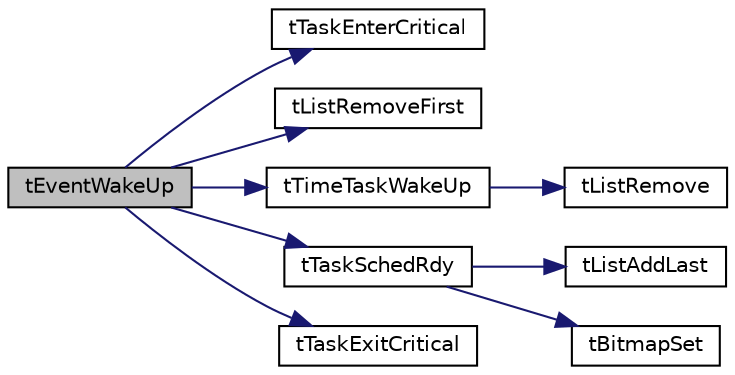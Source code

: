 digraph "tEventWakeUp"
{
  edge [fontname="Helvetica",fontsize="10",labelfontname="Helvetica",labelfontsize="10"];
  node [fontname="Helvetica",fontsize="10",shape=record];
  rankdir="LR";
  Node35 [label="tEventWakeUp",height=0.2,width=0.4,color="black", fillcolor="grey75", style="filled", fontcolor="black"];
  Node35 -> Node36 [color="midnightblue",fontsize="10",style="solid",fontname="Helvetica"];
  Node36 [label="tTaskEnterCritical",height=0.2,width=0.4,color="black", fillcolor="white", style="filled",URL="$tiny_o_s_8h.html#a16e475be7fbd0f261644dcfd819329aa"];
  Node35 -> Node37 [color="midnightblue",fontsize="10",style="solid",fontname="Helvetica"];
  Node37 [label="tListRemoveFirst",height=0.2,width=0.4,color="black", fillcolor="white", style="filled",URL="$group___xE5_x8F_x8C_xE5_x90_x91_xE9_x93_xBE_xE8_xA1_xA8.html#gaf2dc8b31ed5ec5aac0b7bebc21448a78"];
  Node35 -> Node38 [color="midnightblue",fontsize="10",style="solid",fontname="Helvetica"];
  Node38 [label="tTimeTaskWakeUp",height=0.2,width=0.4,color="black", fillcolor="white", style="filled",URL="$t_core_8c.html#a5086649a1a0f0337850b059e6d28807e",tooltip="将延时的任务从延时队列中唤醒 "];
  Node38 -> Node39 [color="midnightblue",fontsize="10",style="solid",fontname="Helvetica"];
  Node39 [label="tListRemove",height=0.2,width=0.4,color="black", fillcolor="white", style="filled",URL="$group___xE5_x8F_x8C_xE5_x90_x91_xE9_x93_xBE_xE8_xA1_xA8.html#ga58e2fef327c5254062441ec2f8a101a6"];
  Node35 -> Node40 [color="midnightblue",fontsize="10",style="solid",fontname="Helvetica"];
  Node40 [label="tTaskSchedRdy",height=0.2,width=0.4,color="black", fillcolor="white", style="filled",URL="$t_core_8c.html#ab7c2dfbda696e43a8c35ab97731837a0",tooltip="将任务设置为就绪状态 "];
  Node40 -> Node41 [color="midnightblue",fontsize="10",style="solid",fontname="Helvetica"];
  Node41 [label="tListAddLast",height=0.2,width=0.4,color="black", fillcolor="white", style="filled",URL="$group___xE5_x8F_x8C_xE5_x90_x91_xE9_x93_xBE_xE8_xA1_xA8.html#ga6278d548e9b37d514acbebc25617f1b6"];
  Node40 -> Node42 [color="midnightblue",fontsize="10",style="solid",fontname="Helvetica"];
  Node42 [label="tBitmapSet",height=0.2,width=0.4,color="black", fillcolor="white", style="filled",URL="$group___xE4_xBD_x8D_xE5_x9B_xBE_xE7_xBB_x93_xE6_x9E_x84.html#ga77e6ff906f4751ea7f055562b94cad54"];
  Node35 -> Node43 [color="midnightblue",fontsize="10",style="solid",fontname="Helvetica"];
  Node43 [label="tTaskExitCritical",height=0.2,width=0.4,color="black", fillcolor="white", style="filled",URL="$tiny_o_s_8h.html#a21b4efbc4cb710d7d0e71678d2b13e53"];
}

